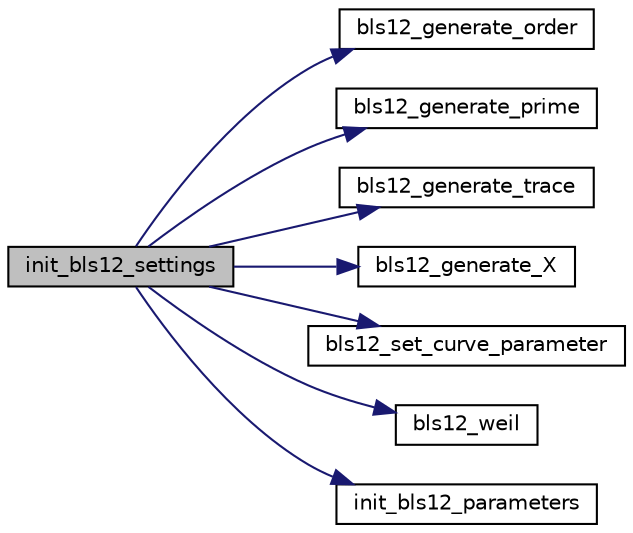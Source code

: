 digraph "init_bls12_settings"
{
  edge [fontname="Helvetica",fontsize="10",labelfontname="Helvetica",labelfontsize="10"];
  node [fontname="Helvetica",fontsize="10",shape=record];
  rankdir="LR";
  Node46 [label="init_bls12_settings",height=0.2,width=0.4,color="black", fillcolor="grey75", style="filled", fontcolor="black"];
  Node46 -> Node47 [color="midnightblue",fontsize="10",style="solid"];
  Node47 [label="bls12_generate_order",height=0.2,width=0.4,color="black", fillcolor="white", style="filled",URL="$curve__settings_8h.html#ad19981ec357b6c465cbd768f89b6d42e"];
  Node46 -> Node48 [color="midnightblue",fontsize="10",style="solid"];
  Node48 [label="bls12_generate_prime",height=0.2,width=0.4,color="black", fillcolor="white", style="filled",URL="$curve__settings_8h.html#a1b107bc5b647bc5d3861286fa2d3cc11"];
  Node46 -> Node49 [color="midnightblue",fontsize="10",style="solid"];
  Node49 [label="bls12_generate_trace",height=0.2,width=0.4,color="black", fillcolor="white", style="filled",URL="$curve__settings_8h.html#a91443c5d6e5c08599d2c9c0cae6b55c6"];
  Node46 -> Node50 [color="midnightblue",fontsize="10",style="solid"];
  Node50 [label="bls12_generate_X",height=0.2,width=0.4,color="black", fillcolor="white", style="filled",URL="$curve__settings_8h.html#a3f6cf44a99eee03ecb0e8a4bb162c622"];
  Node46 -> Node51 [color="midnightblue",fontsize="10",style="solid"];
  Node51 [label="bls12_set_curve_parameter",height=0.2,width=0.4,color="black", fillcolor="white", style="filled",URL="$curve__settings_8h.html#a2f976eaec9841301857ffc58c5ffd2d9"];
  Node46 -> Node52 [color="midnightblue",fontsize="10",style="solid"];
  Node52 [label="bls12_weil",height=0.2,width=0.4,color="black", fillcolor="white", style="filled",URL="$curve__settings_8h.html#af8fa5f50ee9d77c834f78ec4e1b45c93"];
  Node46 -> Node53 [color="midnightblue",fontsize="10",style="solid"];
  Node53 [label="init_bls12_parameters",height=0.2,width=0.4,color="black", fillcolor="white", style="filled",URL="$curve__settings_8h.html#a17764e96f5eacb09c2edc2bf2eeaddeb"];
}

